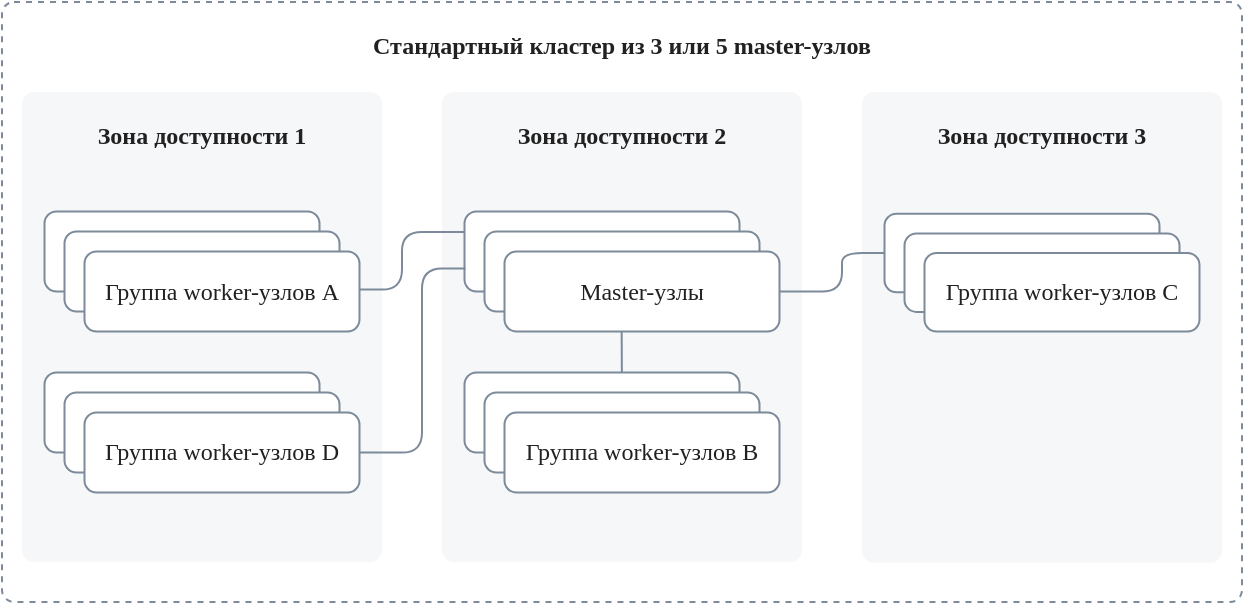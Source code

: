 <mxfile version="28.1.2">
  <diagram name="Страница — 1" id="9aS2IVQcP6neh0ZZKBCm">
    <mxGraphModel dx="860" dy="602" grid="1" gridSize="10" guides="1" tooltips="1" connect="1" arrows="1" fold="1" page="1" pageScale="1" pageWidth="827" pageHeight="1169" math="0" shadow="0">
      <root>
        <mxCell id="0" />
        <mxCell id="1" parent="0" />
        <mxCell id="7g6ssikjgnAoYL0zabRa-1" value="" style="group" vertex="1" connectable="0" parent="1">
          <mxGeometry x="430" y="470" width="620" height="300" as="geometry" />
        </mxCell>
        <mxCell id="7g6ssikjgnAoYL0zabRa-2" value="Стандартный кластер из 3 или 5 master-узлов" style="rounded=1;whiteSpace=wrap;html=1;strokeColor=#7C8A9A;strokeWidth=1;fontColor=#212121;fillColor=none;dashed=1;fontFamily=VK Sans Display;verticalAlign=top;spacing=10;fontStyle=1;arcSize=12;absoluteArcSize=1;container=0;" vertex="1" parent="7g6ssikjgnAoYL0zabRa-1">
          <mxGeometry width="620" height="300" as="geometry" />
        </mxCell>
        <mxCell id="7g6ssikjgnAoYL0zabRa-3" value="" style="group" vertex="1" connectable="0" parent="7g6ssikjgnAoYL0zabRa-1">
          <mxGeometry x="430" y="45" width="180" height="255" as="geometry" />
        </mxCell>
        <mxCell id="7g6ssikjgnAoYL0zabRa-4" value="&lt;font color=&quot;#212121&quot;&gt;Зона доступности&amp;nbsp;3&lt;/font&gt;" style="rounded=1;whiteSpace=wrap;html=1;fontFamily=VK Sans Display;strokeColor=none;arcsize=12;fillColor=#F6F7F9;spacing=10;verticalAlign=top;spacingTop=0;spacingLeft=0;spacingRight=0;fontStyle=1;arcSize=12;absoluteArcSize=1;container=0;" vertex="1" parent="7g6ssikjgnAoYL0zabRa-3">
          <mxGeometry width="180" height="235.385" as="geometry" />
        </mxCell>
        <mxCell id="7g6ssikjgnAoYL0zabRa-5" value="&lt;font color=&quot;#212121&quot;&gt;Node 1&lt;/font&gt;" style="rounded=1;whiteSpace=wrap;html=1;fontFamily=VK Sans Display;strokeColor=#7C8A9A;arcsize=12;fillColor=#FFFFFF;spacing=0;spacingTop=12;spacingBottom=12;arcSize=12;absoluteArcSize=1;strokeWidth=1;container=0;" vertex="1" parent="7g6ssikjgnAoYL0zabRa-3">
          <mxGeometry x="11.25" y="60.9" width="137.5" height="39.23" as="geometry" />
        </mxCell>
        <mxCell id="7g6ssikjgnAoYL0zabRa-6" value="&lt;font color=&quot;#212121&quot;&gt;Node 1&lt;/font&gt;" style="rounded=1;whiteSpace=wrap;html=1;fontFamily=VK Sans Display;strokeColor=#7C8A9A;arcsize=12;fillColor=#FFFFFF;spacing=0;spacingTop=12;spacingBottom=12;arcSize=12;absoluteArcSize=1;strokeWidth=1;container=0;" vertex="1" parent="7g6ssikjgnAoYL0zabRa-3">
          <mxGeometry x="21.25" y="70.71" width="137.5" height="39.23" as="geometry" />
        </mxCell>
        <mxCell id="7g6ssikjgnAoYL0zabRa-7" value="&lt;font color=&quot;#212121&quot;&gt;Группа worker-узлов&amp;nbsp;C&lt;/font&gt;" style="rounded=1;whiteSpace=wrap;html=1;fontFamily=VK Sans Display;strokeColor=#7C8A9A;arcsize=12;fillColor=#FFFFFF;spacing=0;spacingTop=12;spacingBottom=12;arcSize=12;absoluteArcSize=1;strokeWidth=1;container=0;" vertex="1" parent="7g6ssikjgnAoYL0zabRa-3">
          <mxGeometry x="31.25" y="80.52" width="137.5" height="39.23" as="geometry" />
        </mxCell>
        <mxCell id="7g6ssikjgnAoYL0zabRa-8" value="&lt;font color=&quot;#212121&quot;&gt;Зона доступности&amp;nbsp;1&lt;/font&gt;" style="rounded=1;whiteSpace=wrap;html=1;fontFamily=VK Sans Display;strokeColor=none;arcsize=12;fillColor=#F6F7F9;spacing=10;verticalAlign=top;spacingTop=0;spacingLeft=0;spacingRight=0;fontStyle=1;arcSize=12;absoluteArcSize=1;container=0;" vertex="1" parent="7g6ssikjgnAoYL0zabRa-1">
          <mxGeometry x="10" y="45" width="180" height="235" as="geometry" />
        </mxCell>
        <mxCell id="7g6ssikjgnAoYL0zabRa-9" value="&lt;font color=&quot;#212121&quot;&gt;Node 1&lt;/font&gt;" style="rounded=1;whiteSpace=wrap;html=1;fontFamily=VK Sans Display;strokeColor=#7C8A9A;arcsize=12;fillColor=#FFFFFF;spacing=0;spacingTop=12;spacingBottom=12;arcSize=12;absoluteArcSize=1;strokeWidth=1;container=0;" vertex="1" parent="7g6ssikjgnAoYL0zabRa-1">
          <mxGeometry x="21.25" y="104.75" width="137.5" height="40" as="geometry" />
        </mxCell>
        <mxCell id="7g6ssikjgnAoYL0zabRa-10" value="&lt;font color=&quot;#212121&quot;&gt;Node 1&lt;/font&gt;" style="rounded=1;whiteSpace=wrap;html=1;fontFamily=VK Sans Display;strokeColor=#7C8A9A;arcsize=12;fillColor=#FFFFFF;spacing=0;spacingTop=12;spacingBottom=12;arcSize=12;absoluteArcSize=1;strokeWidth=1;container=0;" vertex="1" parent="7g6ssikjgnAoYL0zabRa-1">
          <mxGeometry x="31.25" y="114.75" width="137.5" height="40" as="geometry" />
        </mxCell>
        <mxCell id="7g6ssikjgnAoYL0zabRa-11" value="&lt;font color=&quot;#212121&quot;&gt;Группа worker-узлов&amp;nbsp;A&lt;/font&gt;" style="rounded=1;whiteSpace=wrap;html=1;fontFamily=VK Sans Display;strokeColor=#7C8A9A;arcsize=12;fillColor=#FFFFFF;spacing=0;spacingTop=12;spacingBottom=12;arcSize=12;absoluteArcSize=1;strokeWidth=1;container=0;" vertex="1" parent="7g6ssikjgnAoYL0zabRa-1">
          <mxGeometry x="41.25" y="124.75" width="137.5" height="40" as="geometry" />
        </mxCell>
        <mxCell id="7g6ssikjgnAoYL0zabRa-12" value="&lt;font color=&quot;#212121&quot;&gt;Node 1&lt;/font&gt;" style="rounded=1;whiteSpace=wrap;html=1;fontFamily=VK Sans Display;strokeColor=#7C8A9A;arcsize=12;fillColor=#FFFFFF;spacing=0;spacingTop=12;spacingBottom=12;arcSize=12;absoluteArcSize=1;strokeWidth=1;container=0;" vertex="1" parent="7g6ssikjgnAoYL0zabRa-1">
          <mxGeometry x="21.25" y="185.25" width="137.5" height="40" as="geometry" />
        </mxCell>
        <mxCell id="7g6ssikjgnAoYL0zabRa-13" value="&lt;font color=&quot;#212121&quot;&gt;Node 1&lt;/font&gt;" style="rounded=1;whiteSpace=wrap;html=1;fontFamily=VK Sans Display;strokeColor=#7C8A9A;arcsize=12;fillColor=#FFFFFF;spacing=0;spacingTop=12;spacingBottom=12;arcSize=12;absoluteArcSize=1;strokeWidth=1;container=0;" vertex="1" parent="7g6ssikjgnAoYL0zabRa-1">
          <mxGeometry x="31.25" y="195.25" width="137.5" height="40" as="geometry" />
        </mxCell>
        <mxCell id="7g6ssikjgnAoYL0zabRa-14" value="&lt;span style=&quot;color: rgb(33, 33, 33);&quot;&gt;Группа worker-узлов&amp;nbsp;D&lt;/span&gt;" style="rounded=1;whiteSpace=wrap;html=1;fontFamily=VK Sans Display;strokeColor=#7C8A9A;arcsize=12;fillColor=#FFFFFF;spacing=0;spacingTop=12;spacingBottom=12;arcSize=12;absoluteArcSize=1;strokeWidth=1;container=0;" vertex="1" parent="7g6ssikjgnAoYL0zabRa-1">
          <mxGeometry x="41.25" y="205.25" width="137.5" height="40" as="geometry" />
        </mxCell>
        <mxCell id="7g6ssikjgnAoYL0zabRa-15" value="&lt;font color=&quot;#212121&quot;&gt;Зона доступности&amp;nbsp;2&lt;/font&gt;" style="rounded=1;whiteSpace=wrap;html=1;fontFamily=VK Sans Display;strokeColor=none;arcsize=12;fillColor=#F6F7F9;spacing=10;verticalAlign=top;spacingTop=0;spacingLeft=0;spacingRight=0;fontStyle=1;arcSize=12;absoluteArcSize=1;container=0;" vertex="1" parent="7g6ssikjgnAoYL0zabRa-1">
          <mxGeometry x="220" y="45" width="180" height="235" as="geometry" />
        </mxCell>
        <mxCell id="7g6ssikjgnAoYL0zabRa-16" value="&lt;font color=&quot;#212121&quot;&gt;Node 1&lt;/font&gt;" style="rounded=1;whiteSpace=wrap;html=1;fontFamily=VK Sans Display;strokeColor=#7C8A9A;arcsize=12;fillColor=#FFFFFF;spacing=0;spacingTop=12;spacingBottom=12;arcSize=12;absoluteArcSize=1;strokeWidth=1;container=0;" vertex="1" parent="7g6ssikjgnAoYL0zabRa-1">
          <mxGeometry x="231.25" y="104.75" width="137.5" height="40" as="geometry" />
        </mxCell>
        <mxCell id="7g6ssikjgnAoYL0zabRa-17" value="&lt;font color=&quot;#212121&quot;&gt;Node 1&lt;/font&gt;" style="rounded=1;whiteSpace=wrap;html=1;fontFamily=VK Sans Display;strokeColor=#7C8A9A;arcsize=12;fillColor=#FFFFFF;spacing=0;spacingTop=12;spacingBottom=12;arcSize=12;absoluteArcSize=1;strokeWidth=1;container=0;" vertex="1" parent="7g6ssikjgnAoYL0zabRa-1">
          <mxGeometry x="241.25" y="114.75" width="137.5" height="40" as="geometry" />
        </mxCell>
        <mxCell id="7g6ssikjgnAoYL0zabRa-18" value="&lt;font color=&quot;#212121&quot;&gt;Master-узлы&lt;/font&gt;" style="rounded=1;whiteSpace=wrap;html=1;fontFamily=VK Sans Display;strokeColor=#7C8A9A;arcsize=12;fillColor=#FFFFFF;spacing=0;spacingTop=12;spacingBottom=12;arcSize=12;absoluteArcSize=1;strokeWidth=1;container=0;" vertex="1" parent="7g6ssikjgnAoYL0zabRa-1">
          <mxGeometry x="251.25" y="124.75" width="137.5" height="40" as="geometry" />
        </mxCell>
        <mxCell id="7g6ssikjgnAoYL0zabRa-19" value="&lt;font color=&quot;#212121&quot;&gt;Node 1&lt;/font&gt;" style="rounded=1;whiteSpace=wrap;html=1;fontFamily=VK Sans Display;strokeColor=#7C8A9A;arcsize=12;fillColor=#FFFFFF;spacing=0;spacingTop=12;spacingBottom=12;arcSize=12;absoluteArcSize=1;strokeWidth=1;container=0;" vertex="1" parent="7g6ssikjgnAoYL0zabRa-1">
          <mxGeometry x="231.25" y="185.25" width="137.5" height="40" as="geometry" />
        </mxCell>
        <mxCell id="7g6ssikjgnAoYL0zabRa-20" value="&lt;font color=&quot;#212121&quot;&gt;Node 1&lt;/font&gt;" style="rounded=1;whiteSpace=wrap;html=1;fontFamily=VK Sans Display;strokeColor=#7C8A9A;arcsize=12;fillColor=#FFFFFF;spacing=0;spacingTop=12;spacingBottom=12;arcSize=12;absoluteArcSize=1;strokeWidth=1;container=0;" vertex="1" parent="7g6ssikjgnAoYL0zabRa-1">
          <mxGeometry x="241.25" y="195.25" width="137.5" height="40" as="geometry" />
        </mxCell>
        <mxCell id="7g6ssikjgnAoYL0zabRa-21" value="&lt;span style=&quot;color: rgb(33, 33, 33);&quot;&gt;Группа worker-узлов&amp;nbsp;B&lt;/span&gt;" style="rounded=1;whiteSpace=wrap;html=1;fontFamily=VK Sans Display;strokeColor=#7C8A9A;arcsize=12;fillColor=#FFFFFF;spacing=0;spacingTop=12;spacingBottom=12;arcSize=12;absoluteArcSize=1;strokeWidth=1;container=0;" vertex="1" parent="7g6ssikjgnAoYL0zabRa-1">
          <mxGeometry x="251.25" y="205.25" width="137.5" height="40" as="geometry" />
        </mxCell>
        <mxCell id="7g6ssikjgnAoYL0zabRa-22" style="edgeStyle=orthogonalEdgeStyle;shape=connector;rounded=1;orthogonalLoop=1;jettySize=auto;html=1;labelBackgroundColor=default;strokeColor=#7C8A9A;strokeWidth=1;fontFamily=VK Sans Display;fontSize=16;fontColor=#212121;startArrow=none;startFill=0;endArrow=none;endFill=0;exitX=1;exitY=0.5;exitDx=0;exitDy=0;entryX=0;entryY=0.5;entryDx=0;entryDy=0;" edge="1" parent="7g6ssikjgnAoYL0zabRa-1" source="7g6ssikjgnAoYL0zabRa-18" target="7g6ssikjgnAoYL0zabRa-5">
          <mxGeometry relative="1" as="geometry">
            <mxPoint x="400" y="170" as="sourcePoint" />
            <mxPoint x="441" y="130" as="targetPoint" />
            <Array as="points">
              <mxPoint x="420" y="145" />
              <mxPoint x="420" y="126" />
            </Array>
          </mxGeometry>
        </mxCell>
        <mxCell id="7g6ssikjgnAoYL0zabRa-23" style="edgeStyle=orthogonalEdgeStyle;shape=connector;rounded=1;orthogonalLoop=1;jettySize=auto;html=1;labelBackgroundColor=default;strokeColor=#7C8A9A;strokeWidth=1;fontFamily=VK Sans Display;fontSize=16;fontColor=#212121;startArrow=none;startFill=0;endArrow=none;endFill=0;exitX=1;exitY=0.5;exitDx=0;exitDy=0;entryX=0;entryY=0.25;entryDx=0;entryDy=0;" edge="1" parent="7g6ssikjgnAoYL0zabRa-1" target="7g6ssikjgnAoYL0zabRa-16">
          <mxGeometry relative="1" as="geometry">
            <mxPoint x="178.75" y="143.75" as="sourcePoint" />
            <mxPoint x="230.75" y="124.75" as="targetPoint" />
            <Array as="points">
              <mxPoint x="200" y="144" />
              <mxPoint x="200" y="115" />
              <mxPoint x="231" y="115" />
            </Array>
          </mxGeometry>
        </mxCell>
        <mxCell id="7g6ssikjgnAoYL0zabRa-24" style="edgeStyle=orthogonalEdgeStyle;shape=connector;rounded=1;orthogonalLoop=1;jettySize=auto;html=1;labelBackgroundColor=default;strokeColor=#7C8A9A;strokeWidth=1;fontFamily=VK Sans Display;fontSize=16;fontColor=#212121;startArrow=none;startFill=0;endArrow=none;endFill=0;exitX=0.426;exitY=1.003;exitDx=0;exitDy=0;entryX=0.575;entryY=0.005;entryDx=0;entryDy=0;entryPerimeter=0;exitPerimeter=0;" edge="1" parent="7g6ssikjgnAoYL0zabRa-1" source="7g6ssikjgnAoYL0zabRa-18">
          <mxGeometry relative="1" as="geometry">
            <mxPoint x="309.94" y="170.25" as="sourcePoint" />
            <mxPoint x="309.94" y="185.25" as="targetPoint" />
            <Array as="points" />
          </mxGeometry>
        </mxCell>
        <mxCell id="7g6ssikjgnAoYL0zabRa-47" style="edgeStyle=orthogonalEdgeStyle;shape=connector;rounded=1;orthogonalLoop=1;jettySize=auto;html=1;labelBackgroundColor=default;strokeColor=#7C8A9A;strokeWidth=1;fontFamily=VK Sans Display;fontSize=16;fontColor=#212121;startArrow=none;startFill=0;endArrow=none;endFill=0;entryX=0;entryY=0.75;entryDx=0;entryDy=0;movable=1;resizable=1;rotatable=1;deletable=1;editable=1;locked=0;connectable=1;exitX=1;exitY=0.5;exitDx=0;exitDy=0;" edge="1" parent="7g6ssikjgnAoYL0zabRa-1" source="7g6ssikjgnAoYL0zabRa-14">
          <mxGeometry relative="1" as="geometry">
            <mxPoint x="180" y="225" as="sourcePoint" />
            <mxPoint x="231.75" y="133.25" as="targetPoint" />
            <Array as="points">
              <mxPoint x="210" y="225" />
              <mxPoint x="210" y="133" />
            </Array>
          </mxGeometry>
        </mxCell>
      </root>
    </mxGraphModel>
  </diagram>
</mxfile>

